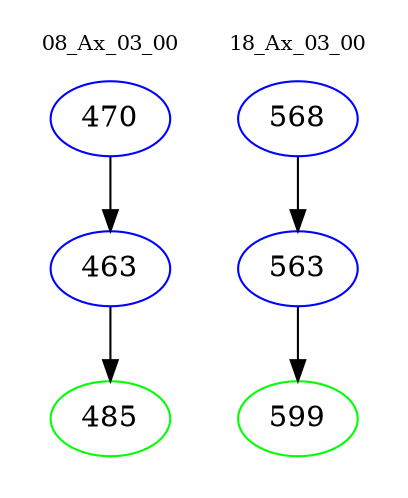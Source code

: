digraph{
subgraph cluster_0 {
color = white
label = "08_Ax_03_00";
fontsize=10;
T0_470 [label="470", color="blue"]
T0_470 -> T0_463 [color="black"]
T0_463 [label="463", color="blue"]
T0_463 -> T0_485 [color="black"]
T0_485 [label="485", color="green"]
}
subgraph cluster_1 {
color = white
label = "18_Ax_03_00";
fontsize=10;
T1_568 [label="568", color="blue"]
T1_568 -> T1_563 [color="black"]
T1_563 [label="563", color="blue"]
T1_563 -> T1_599 [color="black"]
T1_599 [label="599", color="green"]
}
}
